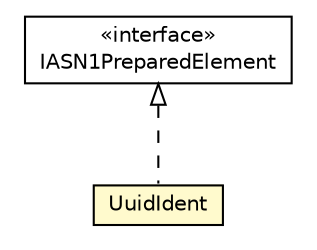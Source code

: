 #!/usr/local/bin/dot
#
# Class diagram 
# Generated by UMLGraph version R5_6-24-gf6e263 (http://www.umlgraph.org/)
#

digraph G {
	edge [fontname="Helvetica",fontsize=10,labelfontname="Helvetica",labelfontsize=10];
	node [fontname="Helvetica",fontsize=10,shape=plaintext];
	nodesep=0.25;
	ranksep=0.5;
	// org.universAAL.lddi.lib.ieeex73std.org.bn.coders.IASN1PreparedElement
	c8449393 [label=<<table title="org.universAAL.lddi.lib.ieeex73std.org.bn.coders.IASN1PreparedElement" border="0" cellborder="1" cellspacing="0" cellpadding="2" port="p" href="../../org/bn/coders/IASN1PreparedElement.html">
		<tr><td><table border="0" cellspacing="0" cellpadding="1">
<tr><td align="center" balign="center"> &#171;interface&#187; </td></tr>
<tr><td align="center" balign="center"> IASN1PreparedElement </td></tr>
		</table></td></tr>
		</table>>, URL="../../org/bn/coders/IASN1PreparedElement.html", fontname="Helvetica", fontcolor="black", fontsize=10.0];
	// org.universAAL.lddi.lib.ieeex73std.x73.p20601.UuidIdent
	c8449443 [label=<<table title="org.universAAL.lddi.lib.ieeex73std.x73.p20601.UuidIdent" border="0" cellborder="1" cellspacing="0" cellpadding="2" port="p" bgcolor="lemonChiffon" href="./UuidIdent.html">
		<tr><td><table border="0" cellspacing="0" cellpadding="1">
<tr><td align="center" balign="center"> UuidIdent </td></tr>
		</table></td></tr>
		</table>>, URL="./UuidIdent.html", fontname="Helvetica", fontcolor="black", fontsize=10.0];
	//org.universAAL.lddi.lib.ieeex73std.x73.p20601.UuidIdent implements org.universAAL.lddi.lib.ieeex73std.org.bn.coders.IASN1PreparedElement
	c8449393:p -> c8449443:p [dir=back,arrowtail=empty,style=dashed];
}

